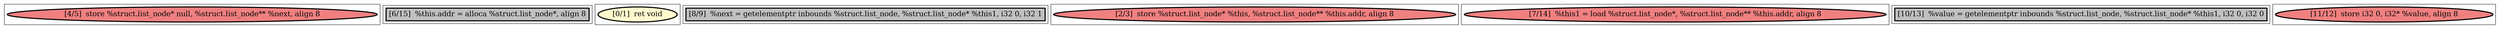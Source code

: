 
digraph G {





subgraph cluster7 {


node400 [penwidth=3.0,fontsize=20,fillcolor=lightcoral,label="[4/5]  store %struct.list_node* null, %struct.list_node** %next, align 8",shape=ellipse,style=filled ]



}

subgraph cluster6 {


node399 [penwidth=3.0,fontsize=20,fillcolor=grey,label="[6/15]  %this.addr = alloca %struct.list_node*, align 8",shape=rectangle,style=filled ]



}

subgraph cluster0 {


node393 [penwidth=3.0,fontsize=20,fillcolor=lemonchiffon,label="[0/1]  ret void",shape=ellipse,style=filled ]



}

subgraph cluster5 {


node398 [penwidth=3.0,fontsize=20,fillcolor=grey,label="[8/9]  %next = getelementptr inbounds %struct.list_node, %struct.list_node* %this1, i32 0, i32 1",shape=rectangle,style=filled ]



}

subgraph cluster1 {


node394 [penwidth=3.0,fontsize=20,fillcolor=lightcoral,label="[2/3]  store %struct.list_node* %this, %struct.list_node** %this.addr, align 8",shape=ellipse,style=filled ]



}

subgraph cluster2 {


node395 [penwidth=3.0,fontsize=20,fillcolor=lightcoral,label="[7/14]  %this1 = load %struct.list_node*, %struct.list_node** %this.addr, align 8",shape=ellipse,style=filled ]



}

subgraph cluster3 {


node396 [penwidth=3.0,fontsize=20,fillcolor=grey,label="[10/13]  %value = getelementptr inbounds %struct.list_node, %struct.list_node* %this1, i32 0, i32 0",shape=rectangle,style=filled ]



}

subgraph cluster4 {


node397 [penwidth=3.0,fontsize=20,fillcolor=lightcoral,label="[11/12]  store i32 0, i32* %value, align 8",shape=ellipse,style=filled ]



}

}
